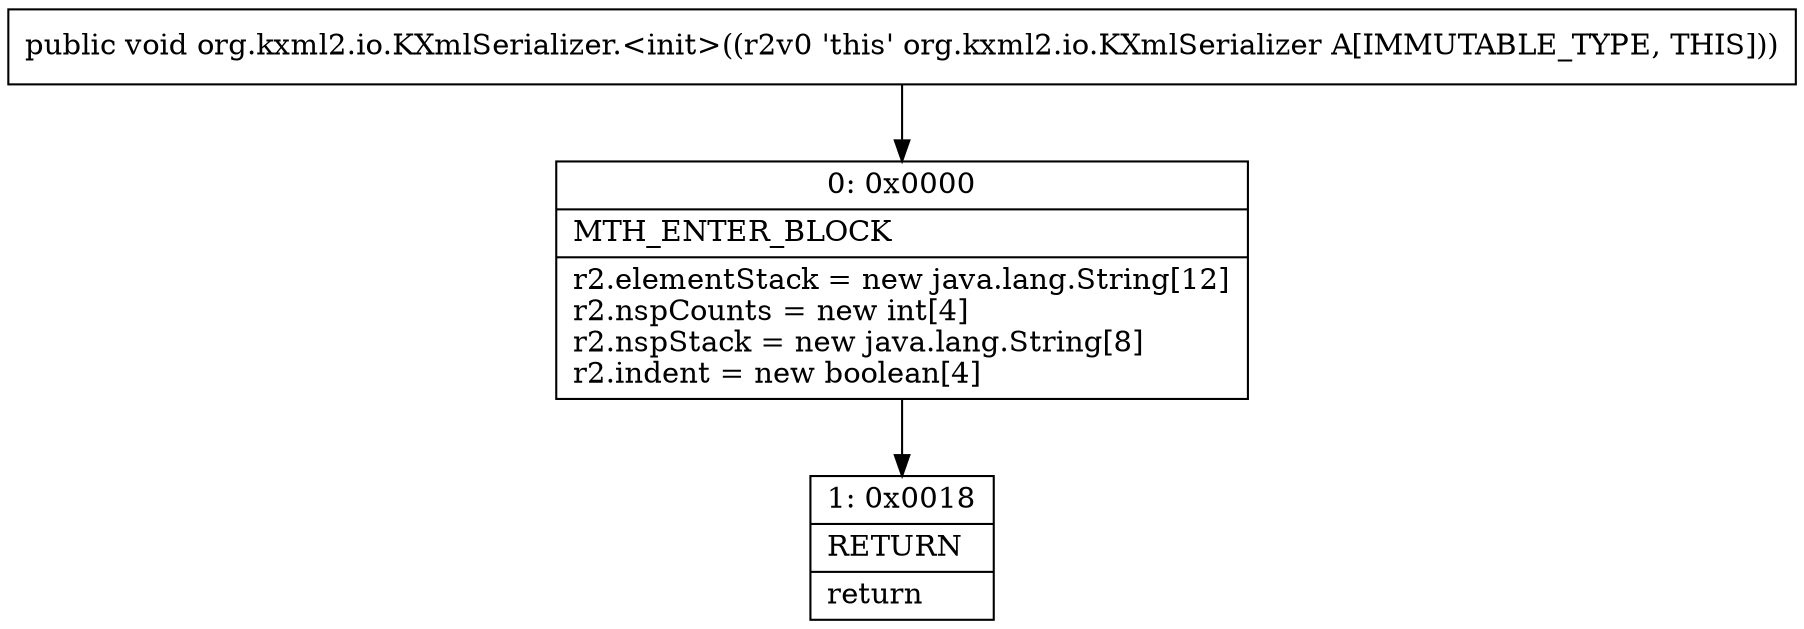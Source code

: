 digraph "CFG fororg.kxml2.io.KXmlSerializer.\<init\>()V" {
Node_0 [shape=record,label="{0\:\ 0x0000|MTH_ENTER_BLOCK\l|r2.elementStack = new java.lang.String[12]\lr2.nspCounts = new int[4]\lr2.nspStack = new java.lang.String[8]\lr2.indent = new boolean[4]\l}"];
Node_1 [shape=record,label="{1\:\ 0x0018|RETURN\l|return\l}"];
MethodNode[shape=record,label="{public void org.kxml2.io.KXmlSerializer.\<init\>((r2v0 'this' org.kxml2.io.KXmlSerializer A[IMMUTABLE_TYPE, THIS])) }"];
MethodNode -> Node_0;
Node_0 -> Node_1;
}

